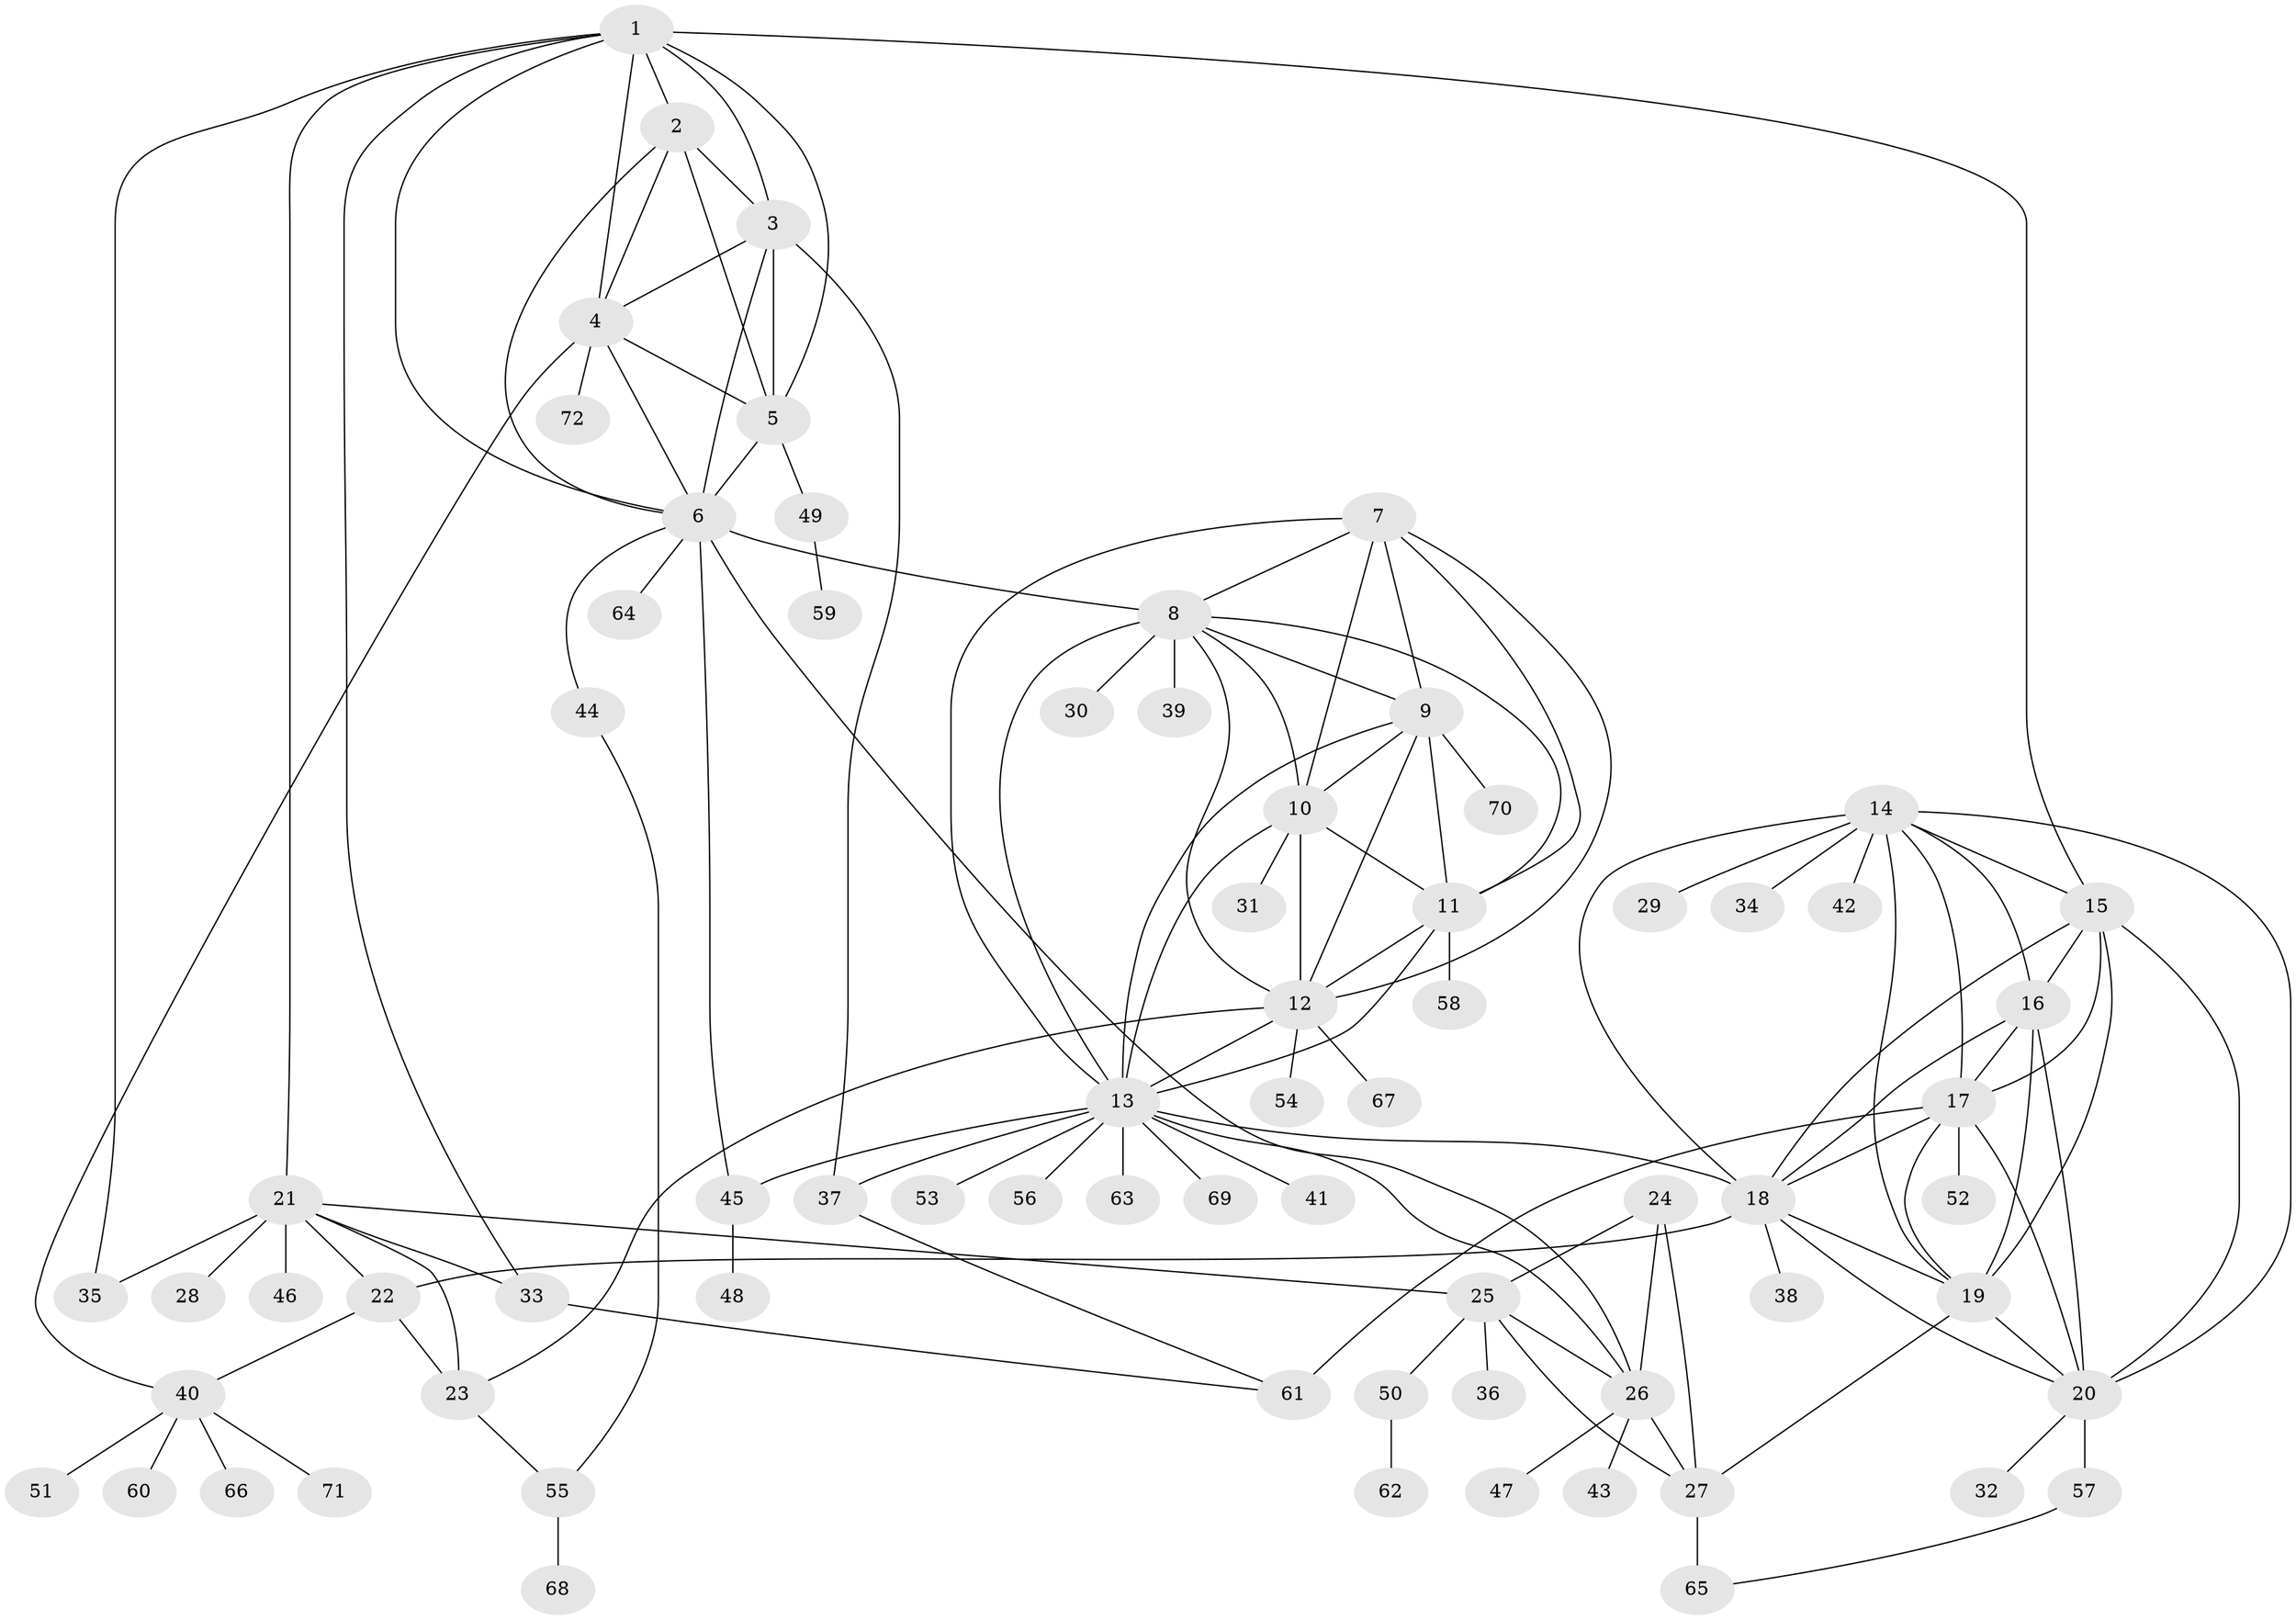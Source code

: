 // original degree distribution, {11: 0.034722222222222224, 7: 0.0625, 9: 0.041666666666666664, 12: 0.013888888888888888, 6: 0.020833333333333332, 8: 0.027777777777777776, 10: 0.034722222222222224, 16: 0.013888888888888888, 1: 0.5972222222222222, 2: 0.10416666666666667, 4: 0.006944444444444444, 3: 0.041666666666666664}
// Generated by graph-tools (version 1.1) at 2025/37/03/09/25 02:37:12]
// undirected, 72 vertices, 130 edges
graph export_dot {
graph [start="1"]
  node [color=gray90,style=filled];
  1;
  2;
  3;
  4;
  5;
  6;
  7;
  8;
  9;
  10;
  11;
  12;
  13;
  14;
  15;
  16;
  17;
  18;
  19;
  20;
  21;
  22;
  23;
  24;
  25;
  26;
  27;
  28;
  29;
  30;
  31;
  32;
  33;
  34;
  35;
  36;
  37;
  38;
  39;
  40;
  41;
  42;
  43;
  44;
  45;
  46;
  47;
  48;
  49;
  50;
  51;
  52;
  53;
  54;
  55;
  56;
  57;
  58;
  59;
  60;
  61;
  62;
  63;
  64;
  65;
  66;
  67;
  68;
  69;
  70;
  71;
  72;
  1 -- 2 [weight=1.0];
  1 -- 3 [weight=1.0];
  1 -- 4 [weight=1.0];
  1 -- 5 [weight=2.0];
  1 -- 6 [weight=1.0];
  1 -- 15 [weight=1.0];
  1 -- 21 [weight=1.0];
  1 -- 33 [weight=1.0];
  1 -- 35 [weight=1.0];
  2 -- 3 [weight=1.0];
  2 -- 4 [weight=1.0];
  2 -- 5 [weight=2.0];
  2 -- 6 [weight=1.0];
  3 -- 4 [weight=1.0];
  3 -- 5 [weight=2.0];
  3 -- 6 [weight=1.0];
  3 -- 37 [weight=2.0];
  4 -- 5 [weight=2.0];
  4 -- 6 [weight=1.0];
  4 -- 40 [weight=1.0];
  4 -- 72 [weight=1.0];
  5 -- 6 [weight=2.0];
  5 -- 49 [weight=1.0];
  6 -- 8 [weight=1.0];
  6 -- 26 [weight=1.0];
  6 -- 44 [weight=1.0];
  6 -- 45 [weight=1.0];
  6 -- 64 [weight=1.0];
  7 -- 8 [weight=1.0];
  7 -- 9 [weight=1.0];
  7 -- 10 [weight=1.0];
  7 -- 11 [weight=1.0];
  7 -- 12 [weight=1.0];
  7 -- 13 [weight=1.0];
  8 -- 9 [weight=1.0];
  8 -- 10 [weight=1.0];
  8 -- 11 [weight=1.0];
  8 -- 12 [weight=1.0];
  8 -- 13 [weight=1.0];
  8 -- 30 [weight=3.0];
  8 -- 39 [weight=1.0];
  9 -- 10 [weight=1.0];
  9 -- 11 [weight=1.0];
  9 -- 12 [weight=1.0];
  9 -- 13 [weight=1.0];
  9 -- 70 [weight=1.0];
  10 -- 11 [weight=1.0];
  10 -- 12 [weight=1.0];
  10 -- 13 [weight=1.0];
  10 -- 31 [weight=4.0];
  11 -- 12 [weight=1.0];
  11 -- 13 [weight=1.0];
  11 -- 58 [weight=2.0];
  12 -- 13 [weight=1.0];
  12 -- 23 [weight=1.0];
  12 -- 54 [weight=1.0];
  12 -- 67 [weight=1.0];
  13 -- 18 [weight=1.0];
  13 -- 26 [weight=1.0];
  13 -- 37 [weight=1.0];
  13 -- 41 [weight=1.0];
  13 -- 45 [weight=1.0];
  13 -- 53 [weight=1.0];
  13 -- 56 [weight=1.0];
  13 -- 63 [weight=1.0];
  13 -- 69 [weight=1.0];
  14 -- 15 [weight=1.0];
  14 -- 16 [weight=1.0];
  14 -- 17 [weight=1.0];
  14 -- 18 [weight=1.0];
  14 -- 19 [weight=1.0];
  14 -- 20 [weight=1.0];
  14 -- 29 [weight=2.0];
  14 -- 34 [weight=1.0];
  14 -- 42 [weight=1.0];
  15 -- 16 [weight=1.0];
  15 -- 17 [weight=1.0];
  15 -- 18 [weight=1.0];
  15 -- 19 [weight=1.0];
  15 -- 20 [weight=1.0];
  16 -- 17 [weight=1.0];
  16 -- 18 [weight=1.0];
  16 -- 19 [weight=2.0];
  16 -- 20 [weight=1.0];
  17 -- 18 [weight=1.0];
  17 -- 19 [weight=1.0];
  17 -- 20 [weight=1.0];
  17 -- 52 [weight=1.0];
  17 -- 61 [weight=3.0];
  18 -- 19 [weight=1.0];
  18 -- 20 [weight=1.0];
  18 -- 22 [weight=1.0];
  18 -- 38 [weight=1.0];
  19 -- 20 [weight=1.0];
  19 -- 27 [weight=1.0];
  20 -- 32 [weight=1.0];
  20 -- 57 [weight=3.0];
  21 -- 22 [weight=5.0];
  21 -- 23 [weight=5.0];
  21 -- 25 [weight=1.0];
  21 -- 28 [weight=3.0];
  21 -- 33 [weight=1.0];
  21 -- 35 [weight=8.0];
  21 -- 46 [weight=3.0];
  22 -- 23 [weight=1.0];
  22 -- 40 [weight=1.0];
  23 -- 55 [weight=1.0];
  24 -- 25 [weight=1.0];
  24 -- 26 [weight=4.0];
  24 -- 27 [weight=1.0];
  25 -- 26 [weight=4.0];
  25 -- 27 [weight=1.0];
  25 -- 36 [weight=1.0];
  25 -- 50 [weight=1.0];
  26 -- 27 [weight=4.0];
  26 -- 43 [weight=1.0];
  26 -- 47 [weight=1.0];
  27 -- 65 [weight=2.0];
  33 -- 61 [weight=1.0];
  37 -- 61 [weight=1.0];
  40 -- 51 [weight=1.0];
  40 -- 60 [weight=1.0];
  40 -- 66 [weight=1.0];
  40 -- 71 [weight=1.0];
  44 -- 55 [weight=1.0];
  45 -- 48 [weight=1.0];
  49 -- 59 [weight=1.0];
  50 -- 62 [weight=1.0];
  55 -- 68 [weight=1.0];
  57 -- 65 [weight=1.0];
}
